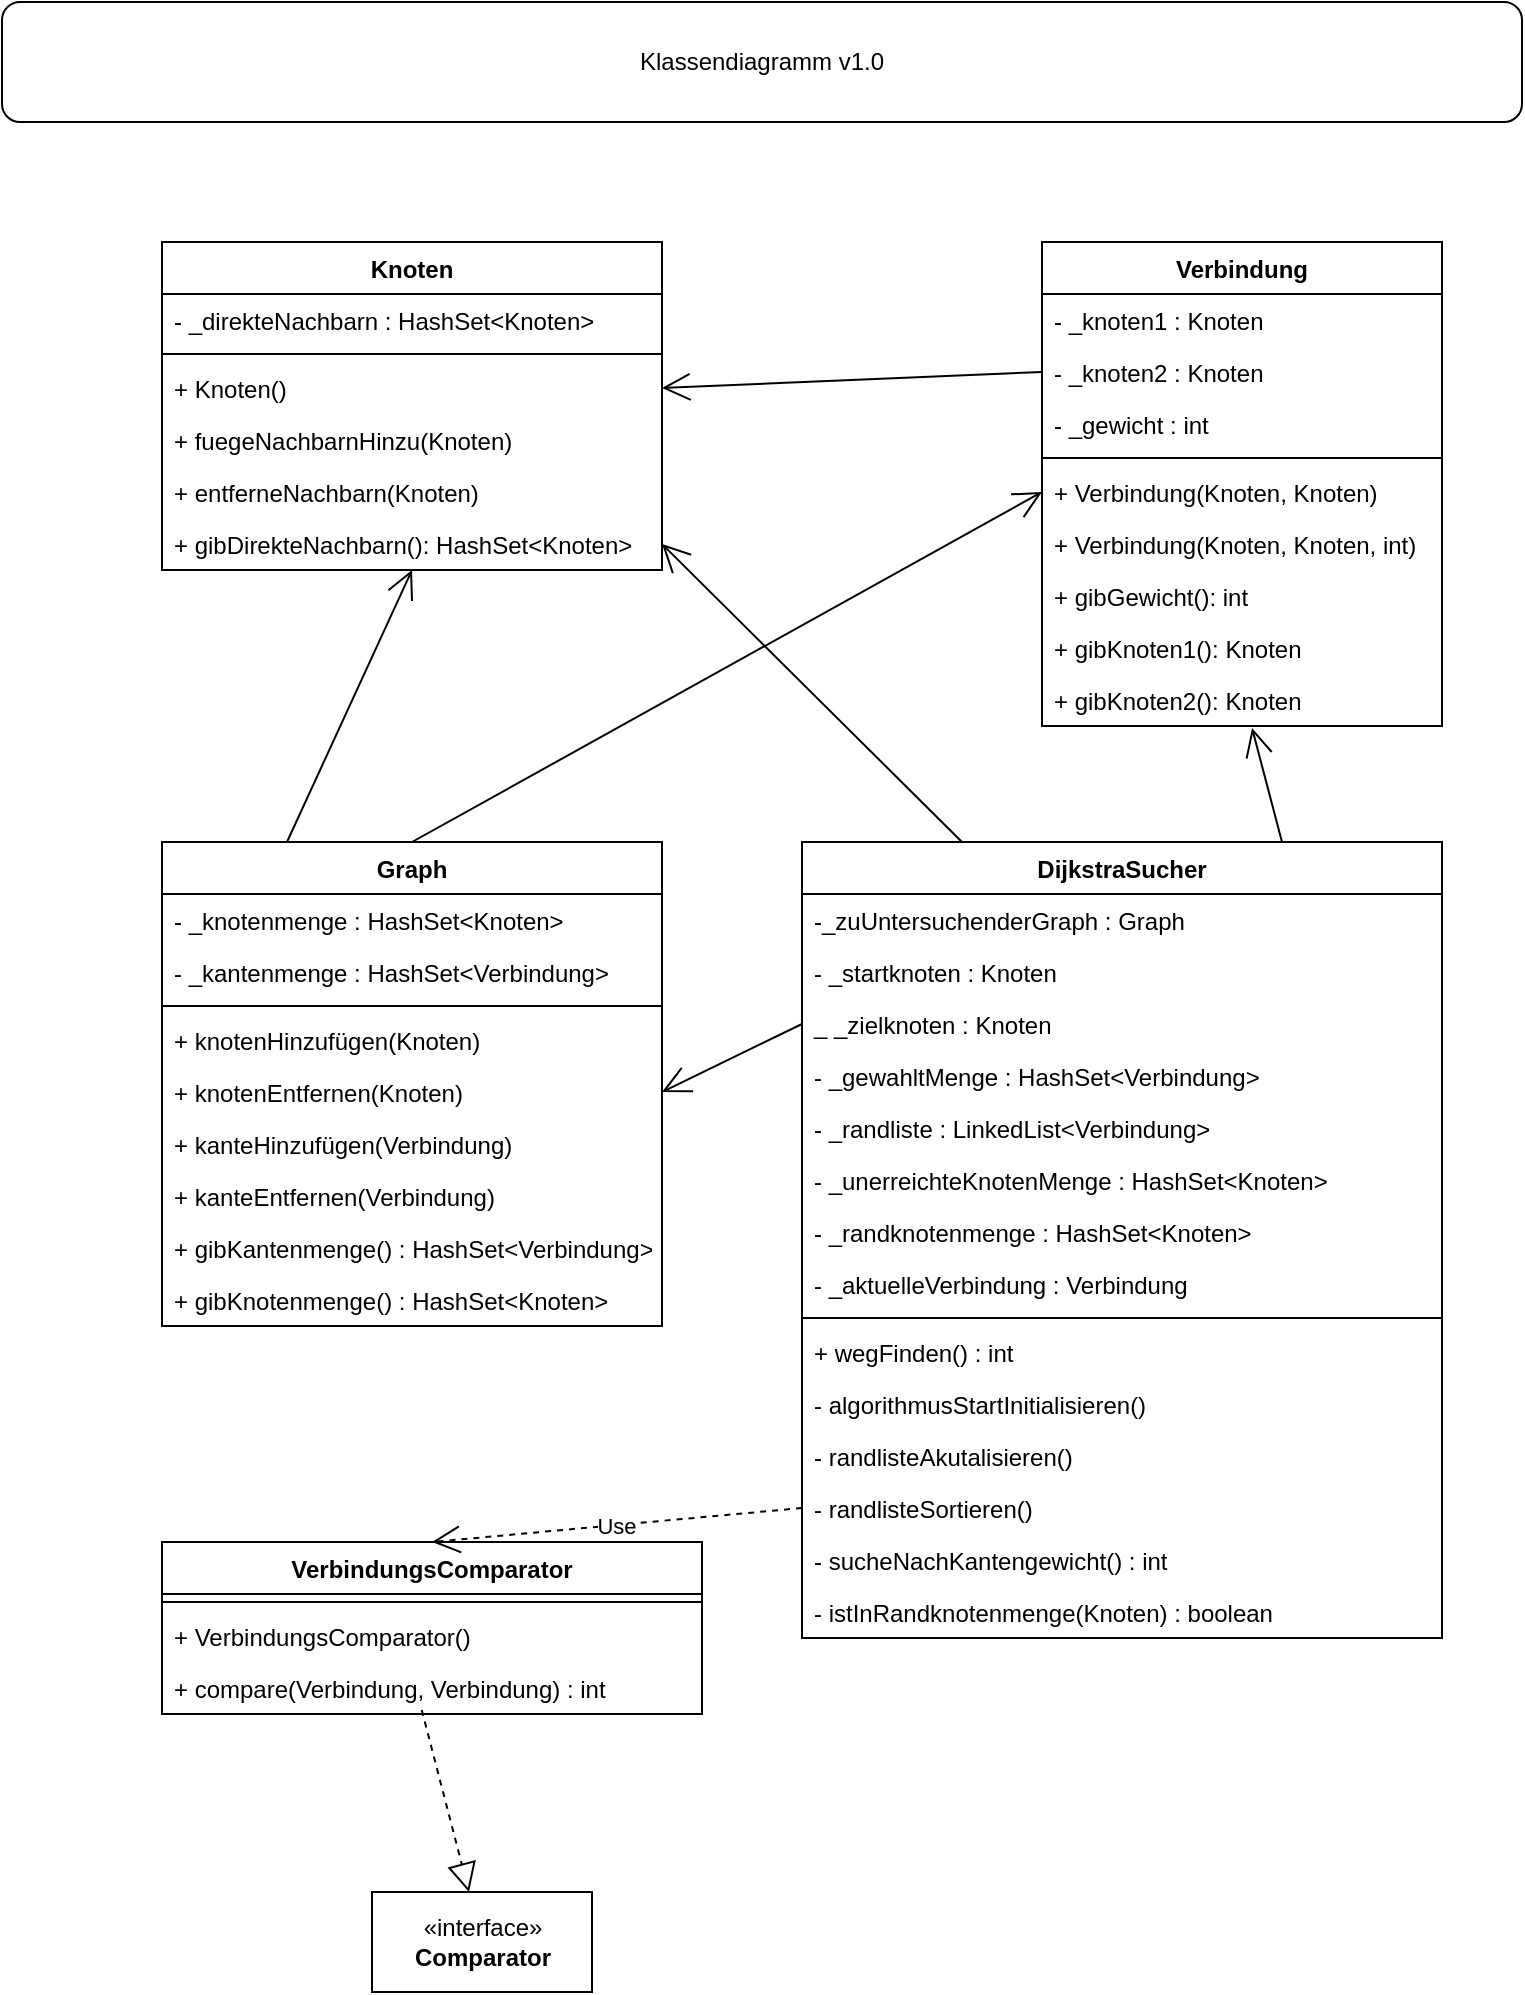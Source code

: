 <mxfile version="17.1.0" type="device"><diagram id="C5RBs43oDa-KdzZeNtuy" name="Page-1"><mxGraphModel dx="1422" dy="754" grid="1" gridSize="10" guides="1" tooltips="1" connect="1" arrows="1" fold="1" page="1" pageScale="1" pageWidth="827" pageHeight="1169" math="0" shadow="0"><root><mxCell id="WIyWlLk6GJQsqaUBKTNV-0"/><mxCell id="WIyWlLk6GJQsqaUBKTNV-1" parent="WIyWlLk6GJQsqaUBKTNV-0"/><mxCell id="V0_nGDSjD3Ejq8rnH1th-0" value="Graph" style="swimlane;fontStyle=1;align=center;verticalAlign=top;childLayout=stackLayout;horizontal=1;startSize=26;horizontalStack=0;resizeParent=1;resizeParentMax=0;resizeLast=0;collapsible=1;marginBottom=0;" parent="WIyWlLk6GJQsqaUBKTNV-1" vertex="1"><mxGeometry x="120" y="440" width="250" height="242" as="geometry"/></mxCell><mxCell id="V0_nGDSjD3Ejq8rnH1th-1" value="- _knotenmenge : HashSet&lt;Knoten&gt;" style="text;strokeColor=none;fillColor=none;align=left;verticalAlign=top;spacingLeft=4;spacingRight=4;overflow=hidden;rotatable=0;points=[[0,0.5],[1,0.5]];portConstraint=eastwest;" parent="V0_nGDSjD3Ejq8rnH1th-0" vertex="1"><mxGeometry y="26" width="250" height="26" as="geometry"/></mxCell><mxCell id="V0_nGDSjD3Ejq8rnH1th-15" value="- _kantenmenge : HashSet&lt;Verbindung&gt;" style="text;strokeColor=none;fillColor=none;align=left;verticalAlign=top;spacingLeft=4;spacingRight=4;overflow=hidden;rotatable=0;points=[[0,0.5],[1,0.5]];portConstraint=eastwest;" parent="V0_nGDSjD3Ejq8rnH1th-0" vertex="1"><mxGeometry y="52" width="250" height="26" as="geometry"/></mxCell><mxCell id="V0_nGDSjD3Ejq8rnH1th-2" value="" style="line;strokeWidth=1;fillColor=none;align=left;verticalAlign=middle;spacingTop=-1;spacingLeft=3;spacingRight=3;rotatable=0;labelPosition=right;points=[];portConstraint=eastwest;" parent="V0_nGDSjD3Ejq8rnH1th-0" vertex="1"><mxGeometry y="78" width="250" height="8" as="geometry"/></mxCell><mxCell id="V0_nGDSjD3Ejq8rnH1th-18" value="+ knotenHinzufügen(Knoten)" style="text;strokeColor=none;fillColor=none;align=left;verticalAlign=top;spacingLeft=4;spacingRight=4;overflow=hidden;rotatable=0;points=[[0,0.5],[1,0.5]];portConstraint=eastwest;" parent="V0_nGDSjD3Ejq8rnH1th-0" vertex="1"><mxGeometry y="86" width="250" height="26" as="geometry"/></mxCell><mxCell id="V0_nGDSjD3Ejq8rnH1th-19" value="+ knotenEntfernen(Knoten)" style="text;strokeColor=none;fillColor=none;align=left;verticalAlign=top;spacingLeft=4;spacingRight=4;overflow=hidden;rotatable=0;points=[[0,0.5],[1,0.5]];portConstraint=eastwest;" parent="V0_nGDSjD3Ejq8rnH1th-0" vertex="1"><mxGeometry y="112" width="250" height="26" as="geometry"/></mxCell><mxCell id="V0_nGDSjD3Ejq8rnH1th-20" value="+ kanteHinzufügen(Verbindung)" style="text;strokeColor=none;fillColor=none;align=left;verticalAlign=top;spacingLeft=4;spacingRight=4;overflow=hidden;rotatable=0;points=[[0,0.5],[1,0.5]];portConstraint=eastwest;" parent="V0_nGDSjD3Ejq8rnH1th-0" vertex="1"><mxGeometry y="138" width="250" height="26" as="geometry"/></mxCell><mxCell id="V0_nGDSjD3Ejq8rnH1th-22" value="+ kanteEntfernen(Verbindung)" style="text;strokeColor=none;fillColor=none;align=left;verticalAlign=top;spacingLeft=4;spacingRight=4;overflow=hidden;rotatable=0;points=[[0,0.5],[1,0.5]];portConstraint=eastwest;" parent="V0_nGDSjD3Ejq8rnH1th-0" vertex="1"><mxGeometry y="164" width="250" height="26" as="geometry"/></mxCell><mxCell id="V0_nGDSjD3Ejq8rnH1th-16" value="+ gibKantenmenge() : HashSet&lt;Verbindung&gt;" style="text;strokeColor=none;fillColor=none;align=left;verticalAlign=top;spacingLeft=4;spacingRight=4;overflow=hidden;rotatable=0;points=[[0,0.5],[1,0.5]];portConstraint=eastwest;" parent="V0_nGDSjD3Ejq8rnH1th-0" vertex="1"><mxGeometry y="190" width="250" height="26" as="geometry"/></mxCell><mxCell id="V0_nGDSjD3Ejq8rnH1th-17" value="+ gibKnotenmenge() : HashSet&lt;Knoten&gt;" style="text;strokeColor=none;fillColor=none;align=left;verticalAlign=top;spacingLeft=4;spacingRight=4;overflow=hidden;rotatable=0;points=[[0,0.5],[1,0.5]];portConstraint=eastwest;" parent="V0_nGDSjD3Ejq8rnH1th-0" vertex="1"><mxGeometry y="216" width="250" height="26" as="geometry"/></mxCell><mxCell id="V0_nGDSjD3Ejq8rnH1th-5" value="Knoten" style="swimlane;fontStyle=1;align=center;verticalAlign=top;childLayout=stackLayout;horizontal=1;startSize=26;horizontalStack=0;resizeParent=1;resizeParentMax=0;resizeLast=0;collapsible=1;marginBottom=0;" parent="WIyWlLk6GJQsqaUBKTNV-1" vertex="1"><mxGeometry x="120" y="140" width="250" height="164" as="geometry"/></mxCell><mxCell id="V0_nGDSjD3Ejq8rnH1th-6" value="- _direkteNachbarn : HashSet&lt;Knoten&gt;" style="text;strokeColor=none;fillColor=none;align=left;verticalAlign=top;spacingLeft=4;spacingRight=4;overflow=hidden;rotatable=0;points=[[0,0.5],[1,0.5]];portConstraint=eastwest;" parent="V0_nGDSjD3Ejq8rnH1th-5" vertex="1"><mxGeometry y="26" width="250" height="26" as="geometry"/></mxCell><mxCell id="V0_nGDSjD3Ejq8rnH1th-7" value="" style="line;strokeWidth=1;fillColor=none;align=left;verticalAlign=middle;spacingTop=-1;spacingLeft=3;spacingRight=3;rotatable=0;labelPosition=right;points=[];portConstraint=eastwest;" parent="V0_nGDSjD3Ejq8rnH1th-5" vertex="1"><mxGeometry y="52" width="250" height="8" as="geometry"/></mxCell><mxCell id="xqyq9aKZGU4ebe42tlOJ-4" value="+ Knoten()" style="text;strokeColor=none;fillColor=none;align=left;verticalAlign=top;spacingLeft=4;spacingRight=4;overflow=hidden;rotatable=0;points=[[0,0.5],[1,0.5]];portConstraint=eastwest;" parent="V0_nGDSjD3Ejq8rnH1th-5" vertex="1"><mxGeometry y="60" width="250" height="26" as="geometry"/></mxCell><mxCell id="V0_nGDSjD3Ejq8rnH1th-24" value="+ fuegeNachbarnHinzu(Knoten)" style="text;strokeColor=none;fillColor=none;align=left;verticalAlign=top;spacingLeft=4;spacingRight=4;overflow=hidden;rotatable=0;points=[[0,0.5],[1,0.5]];portConstraint=eastwest;" parent="V0_nGDSjD3Ejq8rnH1th-5" vertex="1"><mxGeometry y="86" width="250" height="26" as="geometry"/></mxCell><mxCell id="V0_nGDSjD3Ejq8rnH1th-25" value="+ entferneNachbarn(Knoten)" style="text;strokeColor=none;fillColor=none;align=left;verticalAlign=top;spacingLeft=4;spacingRight=4;overflow=hidden;rotatable=0;points=[[0,0.5],[1,0.5]];portConstraint=eastwest;" parent="V0_nGDSjD3Ejq8rnH1th-5" vertex="1"><mxGeometry y="112" width="250" height="26" as="geometry"/></mxCell><mxCell id="Qe6aKO2GIKeFR4skOR7V-0" value="+ gibDirekteNachbarn(): HashSet&lt;Knoten&gt;" style="text;strokeColor=none;fillColor=none;align=left;verticalAlign=top;spacingLeft=4;spacingRight=4;overflow=hidden;rotatable=0;points=[[0,0.5],[1,0.5]];portConstraint=eastwest;" parent="V0_nGDSjD3Ejq8rnH1th-5" vertex="1"><mxGeometry y="138" width="250" height="26" as="geometry"/></mxCell><mxCell id="V0_nGDSjD3Ejq8rnH1th-9" value="Verbindung" style="swimlane;fontStyle=1;align=center;verticalAlign=top;childLayout=stackLayout;horizontal=1;startSize=26;horizontalStack=0;resizeParent=1;resizeParentMax=0;resizeLast=0;collapsible=1;marginBottom=0;" parent="WIyWlLk6GJQsqaUBKTNV-1" vertex="1"><mxGeometry x="560" y="140" width="200" height="242" as="geometry"/></mxCell><mxCell id="V0_nGDSjD3Ejq8rnH1th-10" value="- _knoten1 : Knoten" style="text;strokeColor=none;fillColor=none;align=left;verticalAlign=top;spacingLeft=4;spacingRight=4;overflow=hidden;rotatable=0;points=[[0,0.5],[1,0.5]];portConstraint=eastwest;" parent="V0_nGDSjD3Ejq8rnH1th-9" vertex="1"><mxGeometry y="26" width="200" height="26" as="geometry"/></mxCell><mxCell id="V0_nGDSjD3Ejq8rnH1th-13" value="- _knoten2 : Knoten" style="text;strokeColor=none;fillColor=none;align=left;verticalAlign=top;spacingLeft=4;spacingRight=4;overflow=hidden;rotatable=0;points=[[0,0.5],[1,0.5]];portConstraint=eastwest;" parent="V0_nGDSjD3Ejq8rnH1th-9" vertex="1"><mxGeometry y="52" width="200" height="26" as="geometry"/></mxCell><mxCell id="V0_nGDSjD3Ejq8rnH1th-14" value="- _gewicht : int" style="text;strokeColor=none;fillColor=none;align=left;verticalAlign=top;spacingLeft=4;spacingRight=4;overflow=hidden;rotatable=0;points=[[0,0.5],[1,0.5]];portConstraint=eastwest;" parent="V0_nGDSjD3Ejq8rnH1th-9" vertex="1"><mxGeometry y="78" width="200" height="26" as="geometry"/></mxCell><mxCell id="V0_nGDSjD3Ejq8rnH1th-11" value="" style="line;strokeWidth=1;fillColor=none;align=left;verticalAlign=middle;spacingTop=-1;spacingLeft=3;spacingRight=3;rotatable=0;labelPosition=right;points=[];portConstraint=eastwest;" parent="V0_nGDSjD3Ejq8rnH1th-9" vertex="1"><mxGeometry y="104" width="200" height="8" as="geometry"/></mxCell><mxCell id="xqyq9aKZGU4ebe42tlOJ-2" value="+ Verbindung(Knoten, Knoten)&#10;" style="text;strokeColor=none;fillColor=none;align=left;verticalAlign=top;spacingLeft=4;spacingRight=4;overflow=hidden;rotatable=0;points=[[0,0.5],[1,0.5]];portConstraint=eastwest;" parent="V0_nGDSjD3Ejq8rnH1th-9" vertex="1"><mxGeometry y="112" width="200" height="26" as="geometry"/></mxCell><mxCell id="xqyq9aKZGU4ebe42tlOJ-3" value="+ Verbindung(Knoten, Knoten, int)" style="text;strokeColor=none;fillColor=none;align=left;verticalAlign=top;spacingLeft=4;spacingRight=4;overflow=hidden;rotatable=0;points=[[0,0.5],[1,0.5]];portConstraint=eastwest;" parent="V0_nGDSjD3Ejq8rnH1th-9" vertex="1"><mxGeometry y="138" width="200" height="26" as="geometry"/></mxCell><mxCell id="V0_nGDSjD3Ejq8rnH1th-26" value="+ gibGewicht(): int" style="text;strokeColor=none;fillColor=none;align=left;verticalAlign=top;spacingLeft=4;spacingRight=4;overflow=hidden;rotatable=0;points=[[0,0.5],[1,0.5]];portConstraint=eastwest;" parent="V0_nGDSjD3Ejq8rnH1th-9" vertex="1"><mxGeometry y="164" width="200" height="26" as="geometry"/></mxCell><mxCell id="xqyq9aKZGU4ebe42tlOJ-0" value="+ gibKnoten1(): Knoten" style="text;strokeColor=none;fillColor=none;align=left;verticalAlign=top;spacingLeft=4;spacingRight=4;overflow=hidden;rotatable=0;points=[[0,0.5],[1,0.5]];portConstraint=eastwest;" parent="V0_nGDSjD3Ejq8rnH1th-9" vertex="1"><mxGeometry y="190" width="200" height="26" as="geometry"/></mxCell><mxCell id="xqyq9aKZGU4ebe42tlOJ-1" value="+ gibKnoten2(): Knoten" style="text;strokeColor=none;fillColor=none;align=left;verticalAlign=top;spacingLeft=4;spacingRight=4;overflow=hidden;rotatable=0;points=[[0,0.5],[1,0.5]];portConstraint=eastwest;" parent="V0_nGDSjD3Ejq8rnH1th-9" vertex="1"><mxGeometry y="216" width="200" height="26" as="geometry"/></mxCell><mxCell id="V0_nGDSjD3Ejq8rnH1th-27" value="Klassendiagramm v1.0" style="rounded=1;whiteSpace=wrap;html=1;" parent="WIyWlLk6GJQsqaUBKTNV-1" vertex="1"><mxGeometry x="40" y="20" width="760" height="60" as="geometry"/></mxCell><mxCell id="N-gvRieQF6ANSYg5VqnP-0" value="" style="endArrow=open;endFill=1;endSize=12;html=1;rounded=0;exitX=0.25;exitY=0;exitDx=0;exitDy=0;entryX=0.5;entryY=1;entryDx=0;entryDy=0;" parent="WIyWlLk6GJQsqaUBKTNV-1" source="V0_nGDSjD3Ejq8rnH1th-0" target="V0_nGDSjD3Ejq8rnH1th-5" edge="1"><mxGeometry width="160" relative="1" as="geometry"><mxPoint x="90" y="380" as="sourcePoint"/><mxPoint x="250" y="380" as="targetPoint"/></mxGeometry></mxCell><mxCell id="N-gvRieQF6ANSYg5VqnP-1" value="" style="endArrow=open;endFill=1;endSize=12;html=1;rounded=0;exitX=0.5;exitY=0;exitDx=0;exitDy=0;entryX=0;entryY=0.5;entryDx=0;entryDy=0;" parent="WIyWlLk6GJQsqaUBKTNV-1" source="V0_nGDSjD3Ejq8rnH1th-0" target="xqyq9aKZGU4ebe42tlOJ-2" edge="1"><mxGeometry width="160" relative="1" as="geometry"><mxPoint x="557.5" y="318" as="sourcePoint"/><mxPoint x="480" y="220" as="targetPoint"/></mxGeometry></mxCell><mxCell id="N-gvRieQF6ANSYg5VqnP-2" value="" style="endArrow=open;endFill=1;endSize=12;html=1;rounded=0;exitX=0;exitY=0.5;exitDx=0;exitDy=0;entryX=1;entryY=0.5;entryDx=0;entryDy=0;" parent="WIyWlLk6GJQsqaUBKTNV-1" source="V0_nGDSjD3Ejq8rnH1th-13" target="xqyq9aKZGU4ebe42tlOJ-4" edge="1"><mxGeometry width="160" relative="1" as="geometry"><mxPoint x="360" y="267.5" as="sourcePoint"/><mxPoint x="575" y="150.5" as="targetPoint"/></mxGeometry></mxCell><mxCell id="Qe6aKO2GIKeFR4skOR7V-1" value="DijkstraSucher" style="swimlane;fontStyle=1;align=center;verticalAlign=top;childLayout=stackLayout;horizontal=1;startSize=26;horizontalStack=0;resizeParent=1;resizeParentMax=0;resizeLast=0;collapsible=1;marginBottom=0;" parent="WIyWlLk6GJQsqaUBKTNV-1" vertex="1"><mxGeometry x="440" y="440" width="320" height="398" as="geometry"/></mxCell><mxCell id="Qe6aKO2GIKeFR4skOR7V-2" value="-_zuUntersuchenderGraph : Graph" style="text;strokeColor=none;fillColor=none;align=left;verticalAlign=top;spacingLeft=4;spacingRight=4;overflow=hidden;rotatable=0;points=[[0,0.5],[1,0.5]];portConstraint=eastwest;" parent="Qe6aKO2GIKeFR4skOR7V-1" vertex="1"><mxGeometry y="26" width="320" height="26" as="geometry"/></mxCell><mxCell id="Qe6aKO2GIKeFR4skOR7V-5" value="- _startknoten : Knoten" style="text;strokeColor=none;fillColor=none;align=left;verticalAlign=top;spacingLeft=4;spacingRight=4;overflow=hidden;rotatable=0;points=[[0,0.5],[1,0.5]];portConstraint=eastwest;" parent="Qe6aKO2GIKeFR4skOR7V-1" vertex="1"><mxGeometry y="52" width="320" height="26" as="geometry"/></mxCell><mxCell id="Qe6aKO2GIKeFR4skOR7V-6" value="_ _zielknoten : Knoten" style="text;strokeColor=none;fillColor=none;align=left;verticalAlign=top;spacingLeft=4;spacingRight=4;overflow=hidden;rotatable=0;points=[[0,0.5],[1,0.5]];portConstraint=eastwest;" parent="Qe6aKO2GIKeFR4skOR7V-1" vertex="1"><mxGeometry y="78" width="320" height="26" as="geometry"/></mxCell><mxCell id="Qe6aKO2GIKeFR4skOR7V-7" value="- _gewahltMenge : HashSet&lt;Verbindung&gt;" style="text;strokeColor=none;fillColor=none;align=left;verticalAlign=top;spacingLeft=4;spacingRight=4;overflow=hidden;rotatable=0;points=[[0,0.5],[1,0.5]];portConstraint=eastwest;" parent="Qe6aKO2GIKeFR4skOR7V-1" vertex="1"><mxGeometry y="104" width="320" height="26" as="geometry"/></mxCell><mxCell id="Qe6aKO2GIKeFR4skOR7V-8" value="- _randliste : LinkedList&lt;Verbindung&gt;" style="text;strokeColor=none;fillColor=none;align=left;verticalAlign=top;spacingLeft=4;spacingRight=4;overflow=hidden;rotatable=0;points=[[0,0.5],[1,0.5]];portConstraint=eastwest;" parent="Qe6aKO2GIKeFR4skOR7V-1" vertex="1"><mxGeometry y="130" width="320" height="26" as="geometry"/></mxCell><mxCell id="Qe6aKO2GIKeFR4skOR7V-9" value="- _unerreichteKnotenMenge : HashSet&lt;Knoten&gt;" style="text;strokeColor=none;fillColor=none;align=left;verticalAlign=top;spacingLeft=4;spacingRight=4;overflow=hidden;rotatable=0;points=[[0,0.5],[1,0.5]];portConstraint=eastwest;" parent="Qe6aKO2GIKeFR4skOR7V-1" vertex="1"><mxGeometry y="156" width="320" height="26" as="geometry"/></mxCell><mxCell id="Qe6aKO2GIKeFR4skOR7V-10" value="- _randknotenmenge : HashSet&lt;Knoten&gt;" style="text;strokeColor=none;fillColor=none;align=left;verticalAlign=top;spacingLeft=4;spacingRight=4;overflow=hidden;rotatable=0;points=[[0,0.5],[1,0.5]];portConstraint=eastwest;" parent="Qe6aKO2GIKeFR4skOR7V-1" vertex="1"><mxGeometry y="182" width="320" height="26" as="geometry"/></mxCell><mxCell id="Qe6aKO2GIKeFR4skOR7V-11" value="- _aktuelleVerbindung : Verbindung" style="text;strokeColor=none;fillColor=none;align=left;verticalAlign=top;spacingLeft=4;spacingRight=4;overflow=hidden;rotatable=0;points=[[0,0.5],[1,0.5]];portConstraint=eastwest;" parent="Qe6aKO2GIKeFR4skOR7V-1" vertex="1"><mxGeometry y="208" width="320" height="26" as="geometry"/></mxCell><mxCell id="Qe6aKO2GIKeFR4skOR7V-3" value="" style="line;strokeWidth=1;fillColor=none;align=left;verticalAlign=middle;spacingTop=-1;spacingLeft=3;spacingRight=3;rotatable=0;labelPosition=right;points=[];portConstraint=eastwest;" parent="Qe6aKO2GIKeFR4skOR7V-1" vertex="1"><mxGeometry y="234" width="320" height="8" as="geometry"/></mxCell><mxCell id="Qe6aKO2GIKeFR4skOR7V-4" value="+ wegFinden() : int" style="text;strokeColor=none;fillColor=none;align=left;verticalAlign=top;spacingLeft=4;spacingRight=4;overflow=hidden;rotatable=0;points=[[0,0.5],[1,0.5]];portConstraint=eastwest;" parent="Qe6aKO2GIKeFR4skOR7V-1" vertex="1"><mxGeometry y="242" width="320" height="26" as="geometry"/></mxCell><mxCell id="Qe6aKO2GIKeFR4skOR7V-24" value="- algorithmusStartInitialisieren()" style="text;strokeColor=none;fillColor=none;align=left;verticalAlign=top;spacingLeft=4;spacingRight=4;overflow=hidden;rotatable=0;points=[[0,0.5],[1,0.5]];portConstraint=eastwest;" parent="Qe6aKO2GIKeFR4skOR7V-1" vertex="1"><mxGeometry y="268" width="320" height="26" as="geometry"/></mxCell><mxCell id="Qe6aKO2GIKeFR4skOR7V-25" value="- randlisteAkutalisieren()" style="text;strokeColor=none;fillColor=none;align=left;verticalAlign=top;spacingLeft=4;spacingRight=4;overflow=hidden;rotatable=0;points=[[0,0.5],[1,0.5]];portConstraint=eastwest;" parent="Qe6aKO2GIKeFR4skOR7V-1" vertex="1"><mxGeometry y="294" width="320" height="26" as="geometry"/></mxCell><mxCell id="Qe6aKO2GIKeFR4skOR7V-26" value="- randlisteSortieren()" style="text;strokeColor=none;fillColor=none;align=left;verticalAlign=top;spacingLeft=4;spacingRight=4;overflow=hidden;rotatable=0;points=[[0,0.5],[1,0.5]];portConstraint=eastwest;" parent="Qe6aKO2GIKeFR4skOR7V-1" vertex="1"><mxGeometry y="320" width="320" height="26" as="geometry"/></mxCell><mxCell id="Qe6aKO2GIKeFR4skOR7V-27" value="- sucheNachKantengewicht() : int" style="text;strokeColor=none;fillColor=none;align=left;verticalAlign=top;spacingLeft=4;spacingRight=4;overflow=hidden;rotatable=0;points=[[0,0.5],[1,0.5]];portConstraint=eastwest;" parent="Qe6aKO2GIKeFR4skOR7V-1" vertex="1"><mxGeometry y="346" width="320" height="26" as="geometry"/></mxCell><mxCell id="Qe6aKO2GIKeFR4skOR7V-28" value="- istInRandknotenmenge(Knoten) : boolean" style="text;strokeColor=none;fillColor=none;align=left;verticalAlign=top;spacingLeft=4;spacingRight=4;overflow=hidden;rotatable=0;points=[[0,0.5],[1,0.5]];portConstraint=eastwest;" parent="Qe6aKO2GIKeFR4skOR7V-1" vertex="1"><mxGeometry y="372" width="320" height="26" as="geometry"/></mxCell><mxCell id="Qe6aKO2GIKeFR4skOR7V-16" value="VerbindungsComparator" style="swimlane;fontStyle=1;align=center;verticalAlign=top;childLayout=stackLayout;horizontal=1;startSize=26;horizontalStack=0;resizeParent=1;resizeParentMax=0;resizeLast=0;collapsible=1;marginBottom=0;" parent="WIyWlLk6GJQsqaUBKTNV-1" vertex="1"><mxGeometry x="120" y="790" width="270" height="86" as="geometry"/></mxCell><mxCell id="Qe6aKO2GIKeFR4skOR7V-18" value="" style="line;strokeWidth=1;fillColor=none;align=left;verticalAlign=middle;spacingTop=-1;spacingLeft=3;spacingRight=3;rotatable=0;labelPosition=right;points=[];portConstraint=eastwest;" parent="Qe6aKO2GIKeFR4skOR7V-16" vertex="1"><mxGeometry y="26" width="270" height="8" as="geometry"/></mxCell><mxCell id="Qe6aKO2GIKeFR4skOR7V-19" value="+ VerbindungsComparator()" style="text;strokeColor=none;fillColor=none;align=left;verticalAlign=top;spacingLeft=4;spacingRight=4;overflow=hidden;rotatable=0;points=[[0,0.5],[1,0.5]];portConstraint=eastwest;" parent="Qe6aKO2GIKeFR4skOR7V-16" vertex="1"><mxGeometry y="34" width="270" height="26" as="geometry"/></mxCell><mxCell id="Qe6aKO2GIKeFR4skOR7V-20" value="+ compare(Verbindung, Verbindung) : int" style="text;strokeColor=none;fillColor=none;align=left;verticalAlign=top;spacingLeft=4;spacingRight=4;overflow=hidden;rotatable=0;points=[[0,0.5],[1,0.5]];portConstraint=eastwest;" parent="Qe6aKO2GIKeFR4skOR7V-16" vertex="1"><mxGeometry y="60" width="270" height="26" as="geometry"/></mxCell><mxCell id="Qe6aKO2GIKeFR4skOR7V-21" value="" style="endArrow=block;dashed=1;endFill=0;endSize=12;html=1;rounded=0;exitX=0.481;exitY=0.923;exitDx=0;exitDy=0;exitPerimeter=0;" parent="WIyWlLk6GJQsqaUBKTNV-1" source="Qe6aKO2GIKeFR4skOR7V-20" target="Qe6aKO2GIKeFR4skOR7V-22" edge="1"><mxGeometry width="160" relative="1" as="geometry"><mxPoint x="320" y="950" as="sourcePoint"/><mxPoint x="280" y="990" as="targetPoint"/></mxGeometry></mxCell><mxCell id="Qe6aKO2GIKeFR4skOR7V-22" value="«interface»&lt;br&gt;&lt;b&gt;Comparator&lt;/b&gt;" style="html=1;" parent="WIyWlLk6GJQsqaUBKTNV-1" vertex="1"><mxGeometry x="225" y="965" width="110" height="50" as="geometry"/></mxCell><mxCell id="TcE5QvcTZ78Xb5a4K7Vi-0" value="" style="endArrow=open;endFill=1;endSize=12;html=1;rounded=0;exitX=0;exitY=0.5;exitDx=0;exitDy=0;entryX=1;entryY=0.5;entryDx=0;entryDy=0;" edge="1" parent="WIyWlLk6GJQsqaUBKTNV-1" source="Qe6aKO2GIKeFR4skOR7V-6" target="V0_nGDSjD3Ejq8rnH1th-19"><mxGeometry width="160" relative="1" as="geometry"><mxPoint x="255" y="450" as="sourcePoint"/><mxPoint x="570" y="275" as="targetPoint"/></mxGeometry></mxCell><mxCell id="TcE5QvcTZ78Xb5a4K7Vi-1" value="" style="endArrow=open;endFill=1;endSize=12;html=1;rounded=0;exitX=0.25;exitY=0;exitDx=0;exitDy=0;entryX=1;entryY=0.5;entryDx=0;entryDy=0;" edge="1" parent="WIyWlLk6GJQsqaUBKTNV-1" source="Qe6aKO2GIKeFR4skOR7V-1" target="Qe6aKO2GIKeFR4skOR7V-0"><mxGeometry width="160" relative="1" as="geometry"><mxPoint x="450" y="541" as="sourcePoint"/><mxPoint x="380" y="575" as="targetPoint"/></mxGeometry></mxCell><mxCell id="TcE5QvcTZ78Xb5a4K7Vi-2" value="" style="endArrow=open;endFill=1;endSize=12;html=1;rounded=0;exitX=0.75;exitY=0;exitDx=0;exitDy=0;entryX=0.525;entryY=1.038;entryDx=0;entryDy=0;entryPerimeter=0;" edge="1" parent="WIyWlLk6GJQsqaUBKTNV-1" source="Qe6aKO2GIKeFR4skOR7V-1" target="xqyq9aKZGU4ebe42tlOJ-1"><mxGeometry width="160" relative="1" as="geometry"><mxPoint x="489" y="529" as="sourcePoint"/><mxPoint x="339" y="380" as="targetPoint"/></mxGeometry></mxCell><mxCell id="TcE5QvcTZ78Xb5a4K7Vi-3" value="Use" style="endArrow=open;endSize=12;dashed=1;html=1;rounded=0;exitX=0;exitY=0.5;exitDx=0;exitDy=0;entryX=0.5;entryY=0;entryDx=0;entryDy=0;" edge="1" parent="WIyWlLk6GJQsqaUBKTNV-1" source="Qe6aKO2GIKeFR4skOR7V-26" target="Qe6aKO2GIKeFR4skOR7V-16"><mxGeometry width="160" relative="1" as="geometry"><mxPoint x="430" y="940" as="sourcePoint"/><mxPoint x="590" y="940" as="targetPoint"/></mxGeometry></mxCell></root></mxGraphModel></diagram></mxfile>